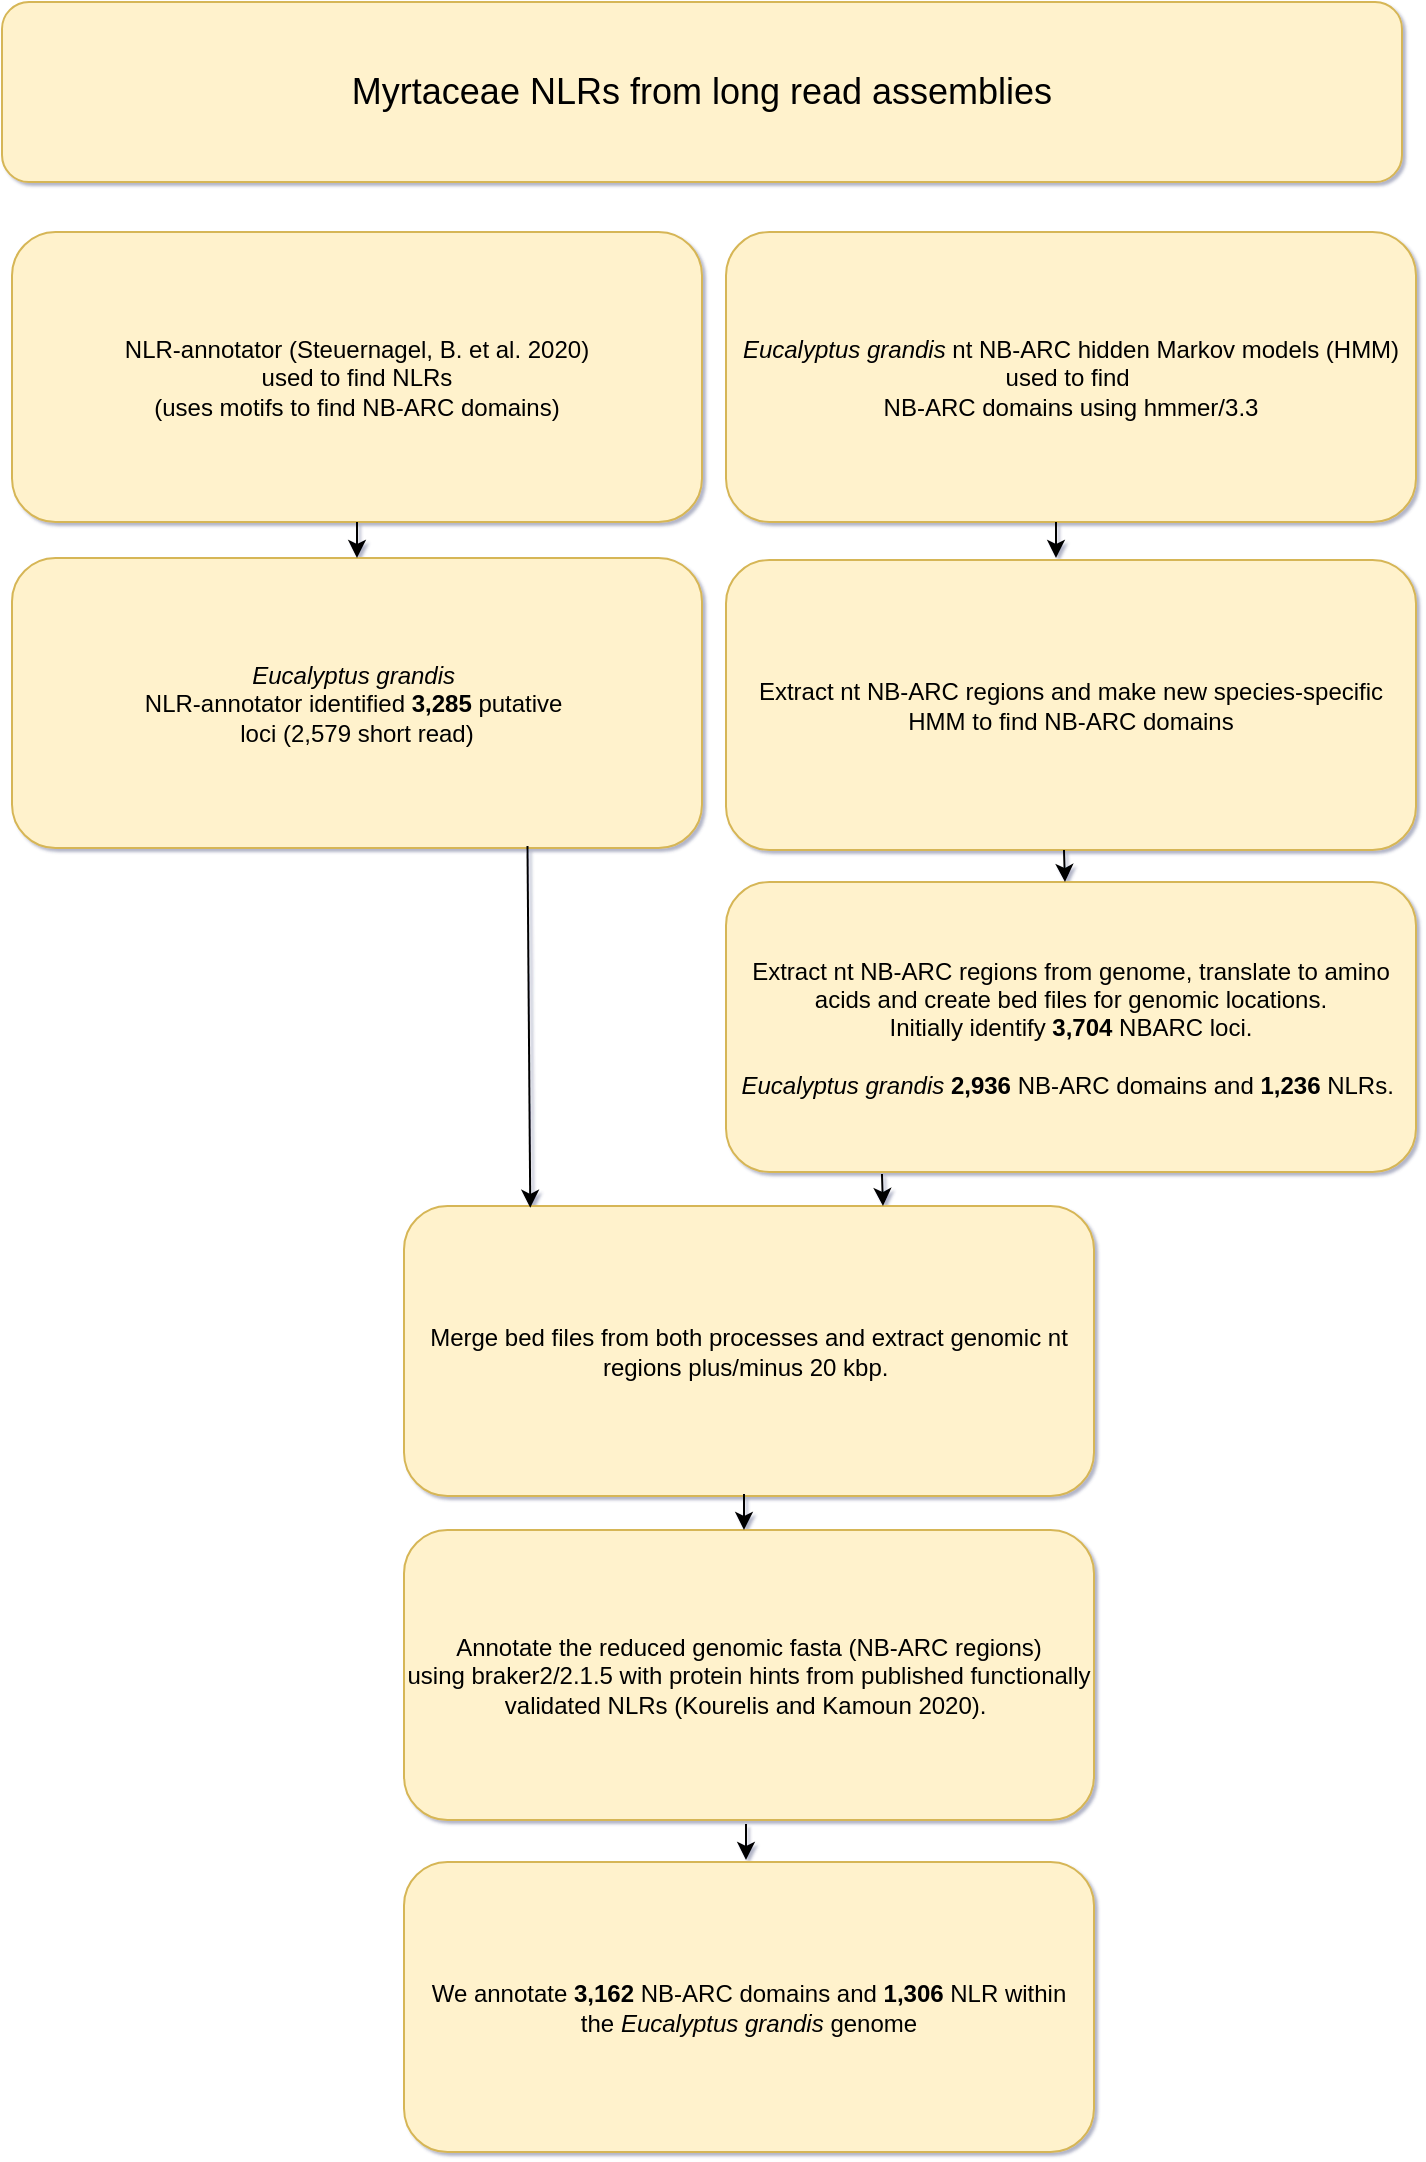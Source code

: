<mxfile version="13.9.9" type="device"><diagram id="C5RBs43oDa-KdzZeNtuy" name="Page-1"><mxGraphModel dx="1024" dy="592" grid="1" gridSize="10" guides="1" tooltips="1" connect="1" arrows="1" fold="1" page="1" pageScale="1" pageWidth="827" pageHeight="1169" math="0" shadow="1"><root><mxCell id="WIyWlLk6GJQsqaUBKTNV-0"/><mxCell id="WIyWlLk6GJQsqaUBKTNV-1" parent="WIyWlLk6GJQsqaUBKTNV-0"/><mxCell id="MfuxbzwtkjCCnc75hxGb-8" value="&lt;font style=&quot;font-size: 18px&quot;&gt;Myrtaceae NLRs from long read assemblies&lt;/font&gt;" style="rounded=1;whiteSpace=wrap;html=1;fontSize=12;glass=0;strokeWidth=1;shadow=0;fillColor=#fff2cc;strokeColor=#d6b656;" parent="WIyWlLk6GJQsqaUBKTNV-1" vertex="1"><mxGeometry x="40" y="24" width="700" height="90" as="geometry"/></mxCell><mxCell id="mgPXPHaOgfx1JaAq7Qnc-0" value="NLR-annotator (Steuernagel, B. et al. 2020) &lt;br&gt;used to find NLRs &lt;br&gt;(uses motifs to find NB-ARC domains)" style="rounded=1;whiteSpace=wrap;html=1;fontSize=12;glass=0;strokeWidth=1;shadow=0;fillColor=#fff2cc;strokeColor=#d6b656;" parent="WIyWlLk6GJQsqaUBKTNV-1" vertex="1"><mxGeometry x="45" y="139" width="345" height="145" as="geometry"/></mxCell><mxCell id="fOpHxZKaj6DDUo-RgK0p-0" value="&lt;i&gt;Eucalyptus grandis&lt;/i&gt;&amp;nbsp;nt NB-ARC hidden Markov models (HMM) used to find&amp;nbsp;&lt;br&gt;NB-ARC domains using&amp;nbsp;hmmer/3.3" style="rounded=1;whiteSpace=wrap;html=1;fontSize=12;glass=0;strokeWidth=1;shadow=0;fillColor=#fff2cc;strokeColor=#d6b656;" parent="WIyWlLk6GJQsqaUBKTNV-1" vertex="1"><mxGeometry x="402" y="139" width="345" height="145" as="geometry"/></mxCell><mxCell id="fOpHxZKaj6DDUo-RgK0p-1" value="&lt;i&gt;Eucalyptus grandis&amp;nbsp;&lt;/i&gt;&lt;br&gt;NLR-annotator identified&lt;b&gt;&amp;nbsp;3,285&amp;nbsp;&lt;/b&gt;putative&amp;nbsp;&lt;br&gt;loci (2,579 short read)" style="rounded=1;whiteSpace=wrap;html=1;fontSize=12;glass=0;strokeWidth=1;shadow=0;fillColor=#fff2cc;strokeColor=#d6b656;" parent="WIyWlLk6GJQsqaUBKTNV-1" vertex="1"><mxGeometry x="45" y="302" width="345" height="145" as="geometry"/></mxCell><mxCell id="fOpHxZKaj6DDUo-RgK0p-2" value="Extract nt NB-ARC regions and make new species-specific HMM to find NB-ARC domains" style="rounded=1;whiteSpace=wrap;html=1;fontSize=12;glass=0;strokeWidth=1;shadow=0;fillColor=#fff2cc;strokeColor=#d6b656;" parent="WIyWlLk6GJQsqaUBKTNV-1" vertex="1"><mxGeometry x="402" y="303" width="345" height="145" as="geometry"/></mxCell><mxCell id="fOpHxZKaj6DDUo-RgK0p-3" value="Extract nt NB-ARC regions from genome, translate to amino acids and create bed files for genomic locations.&lt;br&gt;Initially identify &lt;b&gt;3,704 &lt;/b&gt;NBARC loci.&lt;br&gt;&lt;br&gt;&lt;i&gt;Eucalyptus grandis&lt;/i&gt; &lt;b&gt;2,936 &lt;/b&gt;NB-ARC domains and &lt;b&gt;1,236 &lt;/b&gt;NLRs.&amp;nbsp;" style="rounded=1;whiteSpace=wrap;html=1;fontSize=12;glass=0;strokeWidth=1;shadow=0;fillColor=#fff2cc;strokeColor=#d6b656;" parent="WIyWlLk6GJQsqaUBKTNV-1" vertex="1"><mxGeometry x="402" y="464" width="345" height="145" as="geometry"/></mxCell><mxCell id="fOpHxZKaj6DDUo-RgK0p-4" value="Merge bed files from both processes and extract genomic nt regions plus/minus 20 kbp.&amp;nbsp;&lt;br&gt;" style="rounded=1;whiteSpace=wrap;html=1;fontSize=12;glass=0;strokeWidth=1;shadow=0;fillColor=#fff2cc;strokeColor=#d6b656;" parent="WIyWlLk6GJQsqaUBKTNV-1" vertex="1"><mxGeometry x="241" y="626" width="345" height="145" as="geometry"/></mxCell><mxCell id="fOpHxZKaj6DDUo-RgK0p-5" value="Annotate the reduced genomic fasta (NB-ARC regions) using&amp;nbsp;braker2/2.1.5 with protein hints from published functionally validated NLRs (Kourelis and Kamoun 2020).&amp;nbsp;" style="rounded=1;whiteSpace=wrap;html=1;fontSize=12;glass=0;strokeWidth=1;shadow=0;fillColor=#fff2cc;strokeColor=#d6b656;" parent="WIyWlLk6GJQsqaUBKTNV-1" vertex="1"><mxGeometry x="241" y="788" width="345" height="145" as="geometry"/></mxCell><mxCell id="fOpHxZKaj6DDUo-RgK0p-6" value="We annotate &lt;b&gt;3,162 &lt;/b&gt;NB-ARC domains and &lt;b&gt;1,306&lt;/b&gt; NLR within&lt;br&gt;&amp;nbsp;the &lt;i&gt;Eucalyptus grandis &lt;/i&gt;genome&amp;nbsp;" style="rounded=1;whiteSpace=wrap;html=1;fontSize=12;glass=0;strokeWidth=1;shadow=0;fillColor=#fff2cc;strokeColor=#d6b656;" parent="WIyWlLk6GJQsqaUBKTNV-1" vertex="1"><mxGeometry x="241" y="954" width="345" height="145" as="geometry"/></mxCell><mxCell id="fOpHxZKaj6DDUo-RgK0p-11" value="" style="endArrow=classic;html=1;exitX=0.5;exitY=1;exitDx=0;exitDy=0;entryX=0.5;entryY=0;entryDx=0;entryDy=0;" parent="WIyWlLk6GJQsqaUBKTNV-1" source="mgPXPHaOgfx1JaAq7Qnc-0" target="fOpHxZKaj6DDUo-RgK0p-1" edge="1"><mxGeometry width="50" height="50" relative="1" as="geometry"><mxPoint x="700" y="380" as="sourcePoint"/><mxPoint x="750" y="330" as="targetPoint"/></mxGeometry></mxCell><mxCell id="fOpHxZKaj6DDUo-RgK0p-14" value="" style="endArrow=classic;html=1;exitX=0.5;exitY=1;exitDx=0;exitDy=0;entryX=0.5;entryY=0;entryDx=0;entryDy=0;" parent="WIyWlLk6GJQsqaUBKTNV-1" edge="1"><mxGeometry width="50" height="50" relative="1" as="geometry"><mxPoint x="567" y="284" as="sourcePoint"/><mxPoint x="567" y="302" as="targetPoint"/></mxGeometry></mxCell><mxCell id="fOpHxZKaj6DDUo-RgK0p-16" style="edgeStyle=orthogonalEdgeStyle;rounded=0;orthogonalLoop=1;jettySize=auto;html=1;exitX=0.5;exitY=1;exitDx=0;exitDy=0;" parent="WIyWlLk6GJQsqaUBKTNV-1" edge="1"><mxGeometry relative="1" as="geometry"><mxPoint x="571.5" y="464" as="targetPoint"/><mxPoint x="571" y="448" as="sourcePoint"/></mxGeometry></mxCell><mxCell id="fOpHxZKaj6DDUo-RgK0p-17" style="edgeStyle=orthogonalEdgeStyle;rounded=0;orthogonalLoop=1;jettySize=auto;html=1;exitX=0.5;exitY=1;exitDx=0;exitDy=0;" parent="WIyWlLk6GJQsqaUBKTNV-1" edge="1"><mxGeometry relative="1" as="geometry"><mxPoint x="480.5" y="626" as="targetPoint"/><mxPoint x="480" y="610" as="sourcePoint"/></mxGeometry></mxCell><mxCell id="fOpHxZKaj6DDUo-RgK0p-18" value="" style="endArrow=classic;html=1;exitX=0.75;exitY=1;exitDx=0;exitDy=0;entryX=0.183;entryY=0.013;entryDx=0;entryDy=0;entryPerimeter=0;" parent="WIyWlLk6GJQsqaUBKTNV-1" edge="1"><mxGeometry width="50" height="50" relative="1" as="geometry"><mxPoint x="302.75" y="446" as="sourcePoint"/><mxPoint x="304.135" y="626.885" as="targetPoint"/></mxGeometry></mxCell><mxCell id="fOpHxZKaj6DDUo-RgK0p-20" value="" style="endArrow=classic;html=1;exitX=0.5;exitY=1;exitDx=0;exitDy=0;entryX=0.5;entryY=0;entryDx=0;entryDy=0;" parent="WIyWlLk6GJQsqaUBKTNV-1" edge="1"><mxGeometry width="50" height="50" relative="1" as="geometry"><mxPoint x="411" y="770" as="sourcePoint"/><mxPoint x="411" y="788" as="targetPoint"/></mxGeometry></mxCell><mxCell id="fOpHxZKaj6DDUo-RgK0p-21" value="" style="endArrow=classic;html=1;exitX=0.5;exitY=1;exitDx=0;exitDy=0;entryX=0.5;entryY=0;entryDx=0;entryDy=0;" parent="WIyWlLk6GJQsqaUBKTNV-1" edge="1"><mxGeometry width="50" height="50" relative="1" as="geometry"><mxPoint x="412" y="935" as="sourcePoint"/><mxPoint x="412" y="953" as="targetPoint"/></mxGeometry></mxCell></root></mxGraphModel></diagram></mxfile>